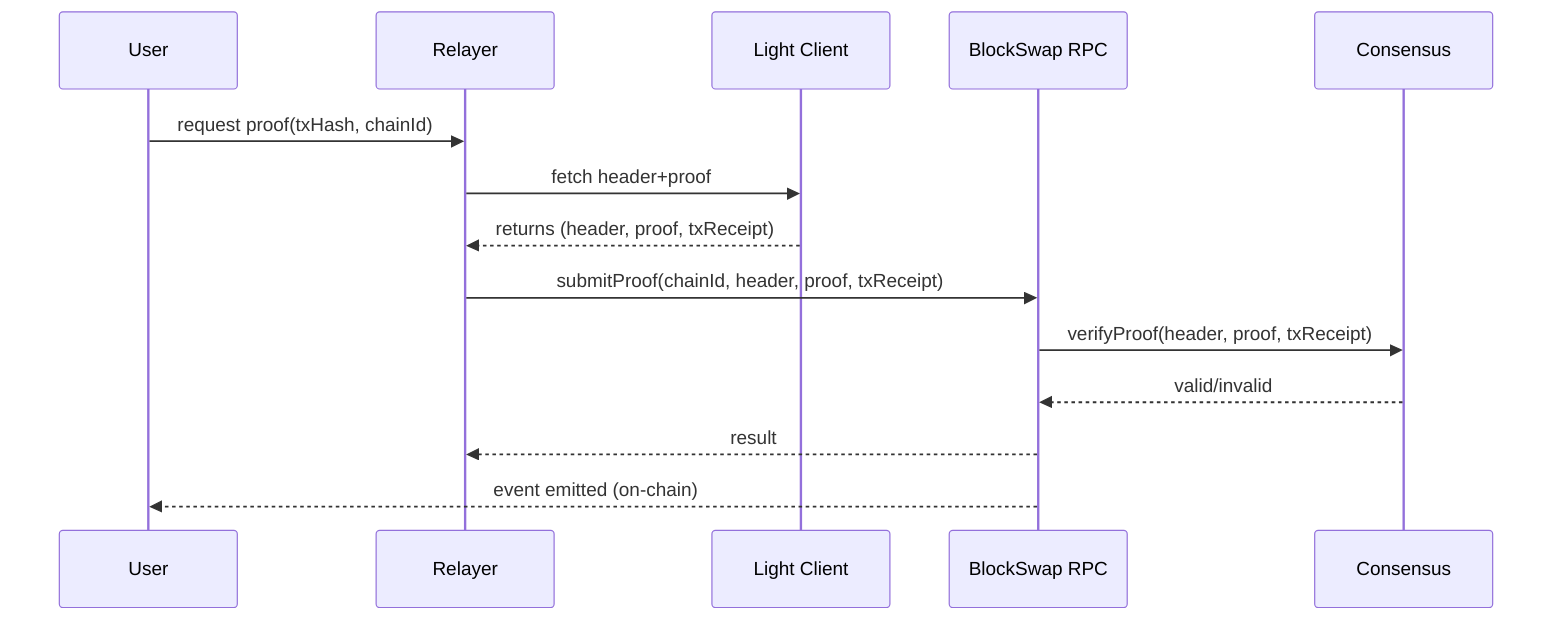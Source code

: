 sequenceDiagram
  participant U as User
  participant R as Relayer
  participant L as Light Client
  participant RPC as BlockSwap RPC
  participant CONS as Consensus

  U->>R: request proof(txHash, chainId)
  R->>L: fetch header+proof
  L-->>R: returns (header, proof, txReceipt)
  R->>RPC: submitProof(chainId, header, proof, txReceipt)
  RPC->>CONS: verifyProof(header, proof, txReceipt)
  CONS-->>RPC: valid/invalid
  RPC-->>R: result
  RPC-->>U: event emitted (on-chain)